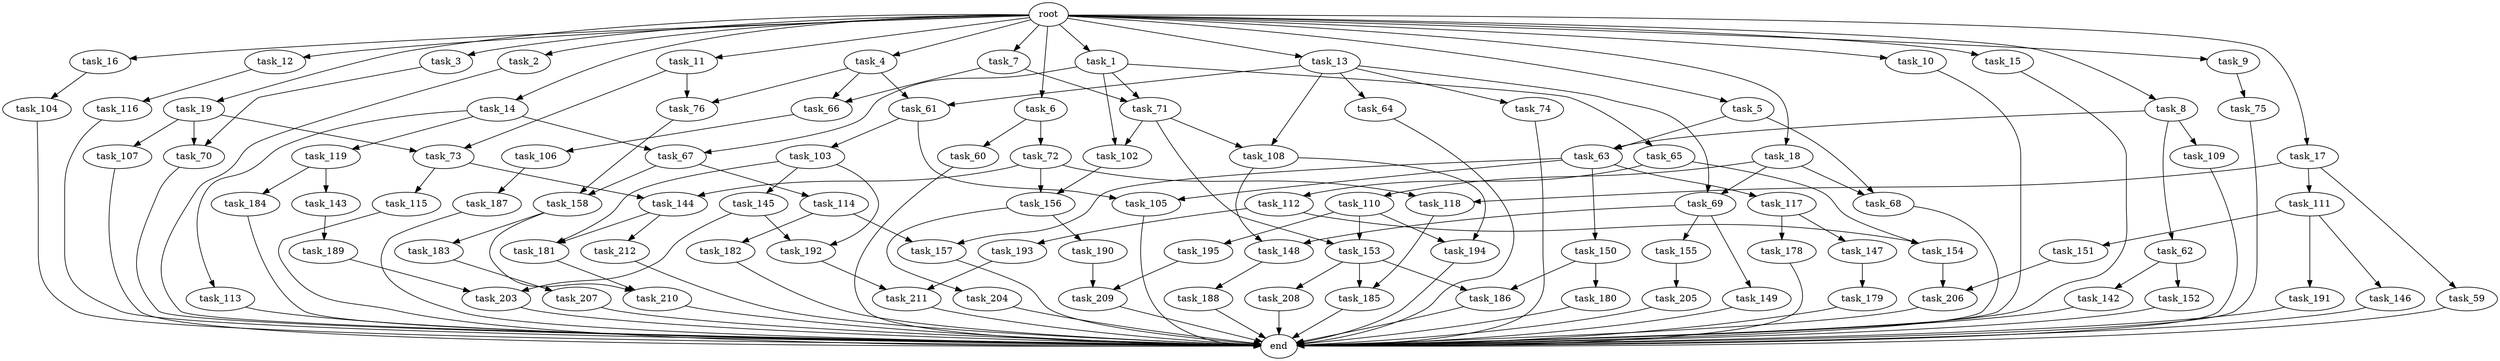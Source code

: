 digraph G {
  task_142 [size="214748364.800000"];
  task_149 [size="214748364.800000"];
  task_192 [size="1554778161.152000"];
  task_207 [size="214748364.800000"];
  task_16 [size="1.024000"];
  task_212 [size="549755813.888000"];
  task_155 [size="214748364.800000"];
  task_158 [size="558345748.480000"];
  task_19 [size="1.024000"];
  task_12 [size="1.024000"];
  task_190 [size="695784701.952000"];
  task_119 [size="77309411.328000"];
  task_114 [size="420906795.008000"];
  task_102 [size="1408749273.088000"];
  task_11 [size="1.024000"];
  task_113 [size="77309411.328000"];
  task_60 [size="695784701.952000"];
  task_111 [size="420906795.008000"];
  task_117 [size="420906795.008000"];
  task_145 [size="858993459.200000"];
  task_151 [size="695784701.952000"];
  task_66 [size="936302870.528000"];
  task_62 [size="549755813.888000"];
  task_14 [size="1.024000"];
  task_1 [size="1.024000"];
  task_108 [size="893353197.568000"];
  task_156 [size="1279900254.208000"];
  task_182 [size="77309411.328000"];
  task_6 [size="1.024000"];
  task_147 [size="137438953.472000"];
  task_72 [size="695784701.952000"];
  task_63 [size="1245540515.840000"];
  task_187 [size="858993459.200000"];
  task_180 [size="858993459.200000"];
  root [size="0.000000"];
  task_104 [size="695784701.952000"];
  task_7 [size="1.024000"];
  task_74 [size="34359738.368000"];
  task_148 [size="292057776.128000"];
  task_18 [size="1.024000"];
  task_152 [size="214748364.800000"];
  task_143 [size="309237645.312000"];
  task_106 [size="420906795.008000"];
  task_157 [size="498216206.336000"];
  task_203 [size="730144440.320000"];
  task_189 [size="858993459.200000"];
  task_115 [size="695784701.952000"];
  task_210 [size="386547056.640000"];
  task_195 [size="77309411.328000"];
  task_2 [size="1.024000"];
  task_110 [size="858993459.200000"];
  task_179 [size="137438953.472000"];
  task_4 [size="1.024000"];
  task_103 [size="549755813.888000"];
  task_191 [size="695784701.952000"];
  task_112 [size="77309411.328000"];
  task_65 [size="549755813.888000"];
  task_69 [size="893353197.568000"];
  task_208 [size="858993459.200000"];
  task_59 [size="420906795.008000"];
  task_76 [size="1279900254.208000"];
  task_188 [size="137438953.472000"];
  task_61 [size="893353197.568000"];
  task_73 [size="558345748.480000"];
  task_154 [size="154618822.656000"];
  task_10 [size="1.024000"];
  task_13 [size="1.024000"];
  task_186 [size="1717986918.400000"];
  task_178 [size="137438953.472000"];
  task_184 [size="309237645.312000"];
  task_153 [size="936302870.528000"];
  task_75 [size="214748364.800000"];
  task_64 [size="34359738.368000"];
  task_15 [size="1.024000"];
  end [size="0.000000"];
  task_150 [size="420906795.008000"];
  task_211 [size="730144440.320000"];
  task_185 [size="1279900254.208000"];
  task_70 [size="558345748.480000"];
  task_193 [size="77309411.328000"];
  task_3 [size="1.024000"];
  task_181 [size="1408749273.088000"];
  task_183 [size="77309411.328000"];
  task_71 [size="627065225.216000"];
  task_144 [size="1116691496.960000"];
  task_105 [size="970662608.896000"];
  task_194 [size="154618822.656000"];
  task_109 [size="549755813.888000"];
  task_8 [size="1.024000"];
  task_118 [size="841813590.016000"];
  task_9 [size="1.024000"];
  task_5 [size="1.024000"];
  task_67 [size="627065225.216000"];
  task_209 [size="584115552.256000"];
  task_146 [size="695784701.952000"];
  task_17 [size="1.024000"];
  task_204 [size="695784701.952000"];
  task_107 [size="137438953.472000"];
  task_205 [size="34359738.368000"];
  task_116 [size="309237645.312000"];
  task_68 [size="1554778161.152000"];
  task_206 [size="970662608.896000"];

  task_142 -> end [size="1.000000"];
  task_149 -> end [size="1.000000"];
  task_192 -> task_211 [size="411041792.000000"];
  task_207 -> end [size="1.000000"];
  task_16 -> task_104 [size="679477248.000000"];
  task_212 -> end [size="1.000000"];
  task_155 -> task_205 [size="33554432.000000"];
  task_158 -> task_210 [size="75497472.000000"];
  task_158 -> task_183 [size="75497472.000000"];
  task_19 -> task_70 [size="134217728.000000"];
  task_19 -> task_73 [size="134217728.000000"];
  task_19 -> task_107 [size="134217728.000000"];
  task_12 -> task_116 [size="301989888.000000"];
  task_190 -> task_209 [size="33554432.000000"];
  task_119 -> task_184 [size="301989888.000000"];
  task_119 -> task_143 [size="301989888.000000"];
  task_114 -> task_182 [size="75497472.000000"];
  task_114 -> task_157 [size="75497472.000000"];
  task_102 -> task_156 [size="838860800.000000"];
  task_11 -> task_73 [size="411041792.000000"];
  task_11 -> task_76 [size="411041792.000000"];
  task_113 -> end [size="1.000000"];
  task_60 -> end [size="1.000000"];
  task_111 -> task_191 [size="679477248.000000"];
  task_111 -> task_146 [size="679477248.000000"];
  task_111 -> task_151 [size="679477248.000000"];
  task_117 -> task_178 [size="134217728.000000"];
  task_117 -> task_147 [size="134217728.000000"];
  task_145 -> task_192 [size="679477248.000000"];
  task_145 -> task_203 [size="679477248.000000"];
  task_151 -> task_206 [size="411041792.000000"];
  task_66 -> task_106 [size="411041792.000000"];
  task_62 -> task_142 [size="209715200.000000"];
  task_62 -> task_152 [size="209715200.000000"];
  task_14 -> task_113 [size="75497472.000000"];
  task_14 -> task_119 [size="75497472.000000"];
  task_14 -> task_67 [size="75497472.000000"];
  task_1 -> task_71 [size="536870912.000000"];
  task_1 -> task_102 [size="536870912.000000"];
  task_1 -> task_67 [size="536870912.000000"];
  task_1 -> task_65 [size="536870912.000000"];
  task_108 -> task_148 [size="75497472.000000"];
  task_108 -> task_194 [size="75497472.000000"];
  task_156 -> task_204 [size="679477248.000000"];
  task_156 -> task_190 [size="679477248.000000"];
  task_182 -> end [size="1.000000"];
  task_6 -> task_60 [size="679477248.000000"];
  task_6 -> task_72 [size="679477248.000000"];
  task_147 -> task_179 [size="134217728.000000"];
  task_72 -> task_156 [size="411041792.000000"];
  task_72 -> task_144 [size="411041792.000000"];
  task_72 -> task_118 [size="411041792.000000"];
  task_63 -> task_150 [size="411041792.000000"];
  task_63 -> task_105 [size="411041792.000000"];
  task_63 -> task_117 [size="411041792.000000"];
  task_63 -> task_157 [size="411041792.000000"];
  task_187 -> end [size="1.000000"];
  task_180 -> end [size="1.000000"];
  root -> task_2 [size="1.000000"];
  root -> task_7 [size="1.000000"];
  root -> task_5 [size="1.000000"];
  root -> task_11 [size="1.000000"];
  root -> task_10 [size="1.000000"];
  root -> task_16 [size="1.000000"];
  root -> task_4 [size="1.000000"];
  root -> task_17 [size="1.000000"];
  root -> task_3 [size="1.000000"];
  root -> task_13 [size="1.000000"];
  root -> task_18 [size="1.000000"];
  root -> task_9 [size="1.000000"];
  root -> task_19 [size="1.000000"];
  root -> task_6 [size="1.000000"];
  root -> task_14 [size="1.000000"];
  root -> task_8 [size="1.000000"];
  root -> task_12 [size="1.000000"];
  root -> task_15 [size="1.000000"];
  root -> task_1 [size="1.000000"];
  task_104 -> end [size="1.000000"];
  task_7 -> task_71 [size="75497472.000000"];
  task_7 -> task_66 [size="75497472.000000"];
  task_74 -> end [size="1.000000"];
  task_148 -> task_188 [size="134217728.000000"];
  task_18 -> task_68 [size="838860800.000000"];
  task_18 -> task_69 [size="838860800.000000"];
  task_18 -> task_110 [size="838860800.000000"];
  task_152 -> end [size="1.000000"];
  task_143 -> task_189 [size="838860800.000000"];
  task_106 -> task_187 [size="838860800.000000"];
  task_157 -> end [size="1.000000"];
  task_203 -> end [size="1.000000"];
  task_189 -> task_203 [size="33554432.000000"];
  task_115 -> end [size="1.000000"];
  task_210 -> end [size="1.000000"];
  task_195 -> task_209 [size="536870912.000000"];
  task_2 -> end [size="1.000000"];
  task_110 -> task_153 [size="75497472.000000"];
  task_110 -> task_195 [size="75497472.000000"];
  task_110 -> task_194 [size="75497472.000000"];
  task_179 -> end [size="1.000000"];
  task_4 -> task_61 [size="838860800.000000"];
  task_4 -> task_76 [size="838860800.000000"];
  task_4 -> task_66 [size="838860800.000000"];
  task_103 -> task_145 [size="838860800.000000"];
  task_103 -> task_192 [size="838860800.000000"];
  task_103 -> task_181 [size="838860800.000000"];
  task_191 -> end [size="1.000000"];
  task_112 -> task_193 [size="75497472.000000"];
  task_112 -> task_154 [size="75497472.000000"];
  task_65 -> task_112 [size="75497472.000000"];
  task_65 -> task_154 [size="75497472.000000"];
  task_69 -> task_149 [size="209715200.000000"];
  task_69 -> task_148 [size="209715200.000000"];
  task_69 -> task_155 [size="209715200.000000"];
  task_208 -> end [size="1.000000"];
  task_59 -> end [size="1.000000"];
  task_76 -> task_158 [size="134217728.000000"];
  task_188 -> end [size="1.000000"];
  task_61 -> task_103 [size="536870912.000000"];
  task_61 -> task_105 [size="536870912.000000"];
  task_73 -> task_144 [size="679477248.000000"];
  task_73 -> task_115 [size="679477248.000000"];
  task_154 -> task_206 [size="536870912.000000"];
  task_10 -> end [size="1.000000"];
  task_13 -> task_108 [size="33554432.000000"];
  task_13 -> task_61 [size="33554432.000000"];
  task_13 -> task_64 [size="33554432.000000"];
  task_13 -> task_69 [size="33554432.000000"];
  task_13 -> task_74 [size="33554432.000000"];
  task_186 -> end [size="1.000000"];
  task_178 -> end [size="1.000000"];
  task_184 -> end [size="1.000000"];
  task_153 -> task_185 [size="838860800.000000"];
  task_153 -> task_208 [size="838860800.000000"];
  task_153 -> task_186 [size="838860800.000000"];
  task_75 -> end [size="1.000000"];
  task_64 -> end [size="1.000000"];
  task_15 -> end [size="1.000000"];
  task_150 -> task_180 [size="838860800.000000"];
  task_150 -> task_186 [size="838860800.000000"];
  task_211 -> end [size="1.000000"];
  task_185 -> end [size="1.000000"];
  task_70 -> end [size="1.000000"];
  task_193 -> task_211 [size="301989888.000000"];
  task_3 -> task_70 [size="411041792.000000"];
  task_181 -> task_210 [size="301989888.000000"];
  task_183 -> task_207 [size="209715200.000000"];
  task_71 -> task_108 [size="838860800.000000"];
  task_71 -> task_153 [size="838860800.000000"];
  task_71 -> task_102 [size="838860800.000000"];
  task_144 -> task_212 [size="536870912.000000"];
  task_144 -> task_181 [size="536870912.000000"];
  task_105 -> end [size="1.000000"];
  task_194 -> end [size="1.000000"];
  task_109 -> end [size="1.000000"];
  task_8 -> task_62 [size="536870912.000000"];
  task_8 -> task_63 [size="536870912.000000"];
  task_8 -> task_109 [size="536870912.000000"];
  task_118 -> task_185 [size="411041792.000000"];
  task_9 -> task_75 [size="209715200.000000"];
  task_5 -> task_68 [size="679477248.000000"];
  task_5 -> task_63 [size="679477248.000000"];
  task_67 -> task_114 [size="411041792.000000"];
  task_67 -> task_158 [size="411041792.000000"];
  task_209 -> end [size="1.000000"];
  task_146 -> end [size="1.000000"];
  task_17 -> task_111 [size="411041792.000000"];
  task_17 -> task_118 [size="411041792.000000"];
  task_17 -> task_59 [size="411041792.000000"];
  task_204 -> end [size="1.000000"];
  task_107 -> end [size="1.000000"];
  task_205 -> end [size="1.000000"];
  task_116 -> end [size="1.000000"];
  task_68 -> end [size="1.000000"];
  task_206 -> end [size="1.000000"];
}

